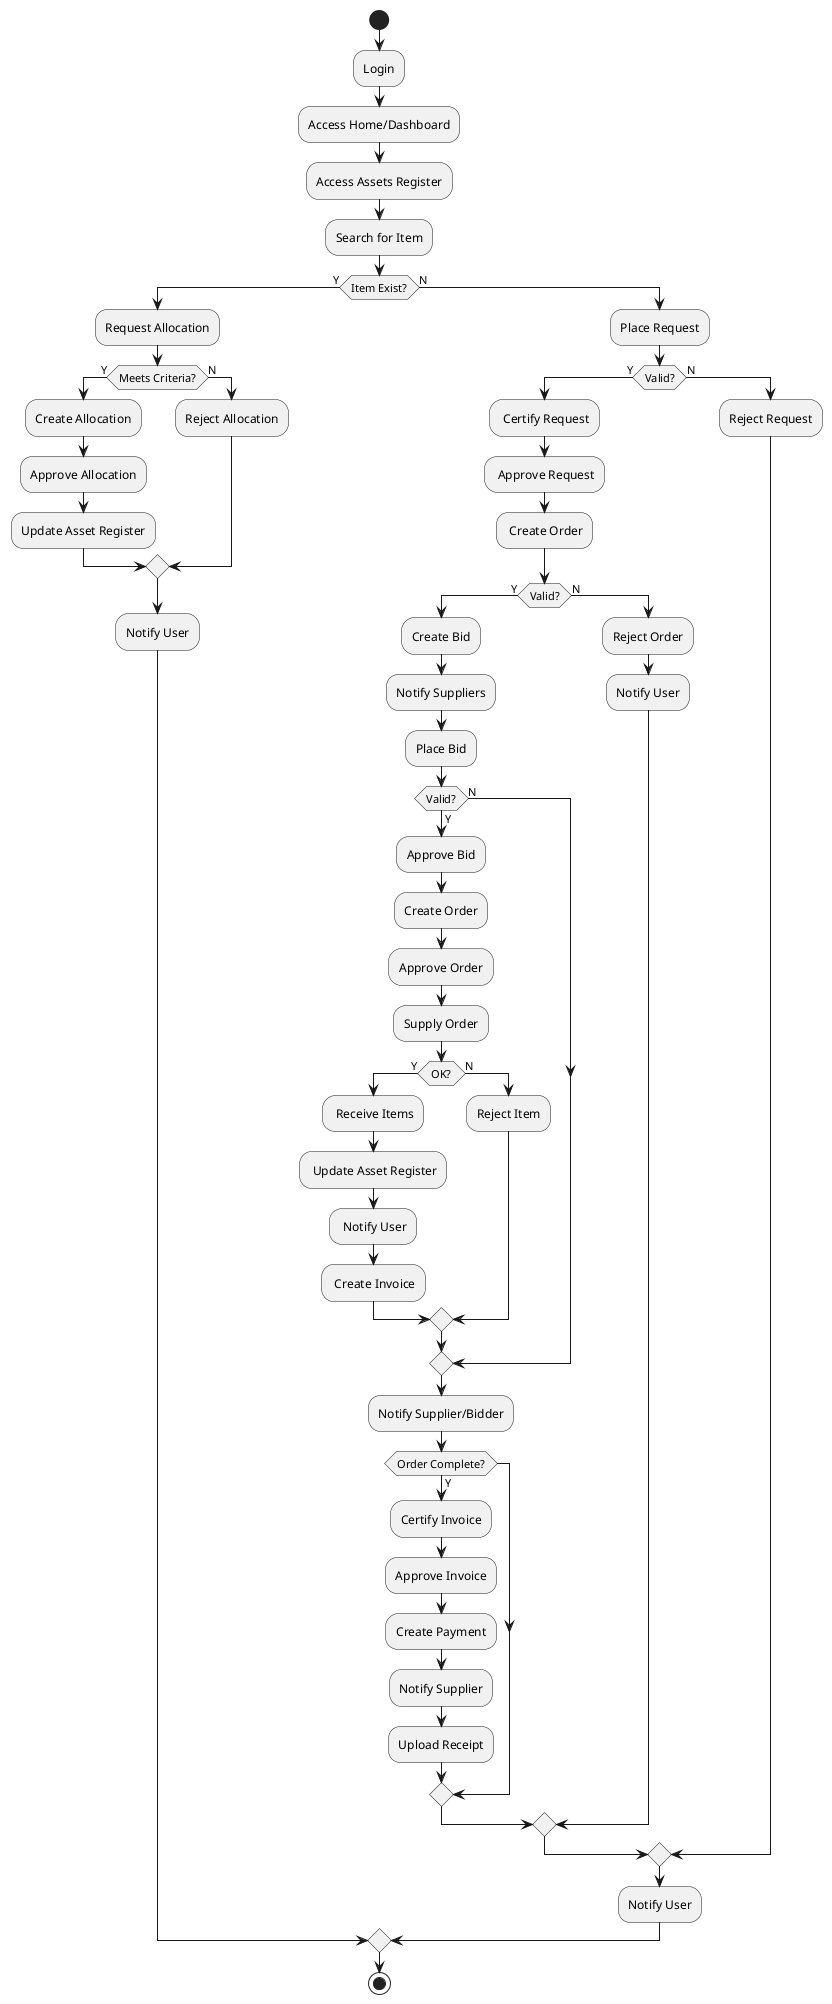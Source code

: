 @startuml
!pragma useVerticalIf on
start
:Login;
:Access Home/Dashboard;
:Access Assets Register;
:Search for Item;
if (Item Exist?) then (Y)
  :Request Allocation;
  if (Meets Criteria?) then (Y)
    :Create Allocation;
    :Approve Allocation;
    :Update Asset Register;
  else (N)
   :Reject Allocation;
  endif
  :Notify User;
else (N)
  :Place Request;
  if (Valid?) then (Y)
    : Certify Request;
    : Approve Request;
    : Create Order;
   if (Valid?) then (Y)
      :Create Bid;
      :Notify Suppliers;
      :Place Bid;
      if (Valid?) then (Y)
        :Approve Bid;
        :Create Order;
        :Approve Order; 
        :Supply Order;
        if (OK?) then (Y)
          : Receive Items;
          : Update Asset Register;
          : Notify User; 
          : Create Invoice;          
        else (N)
          :Reject Item;
        endif
      else (N)
      endif
      :Notify Supplier/Bidder;
      if (Order Complete?) then (Y)
      :Certify Invoice;
      :Approve Invoice;  
      :Create Payment;   
      :Notify Supplier; 
      :Upload Receipt;  
      endif
   else (N)
      :Reject Order;
      :Notify User;
   endif
else (N)
  :Reject Request;
endif
:Notify User;
endif
stop
@enduml
